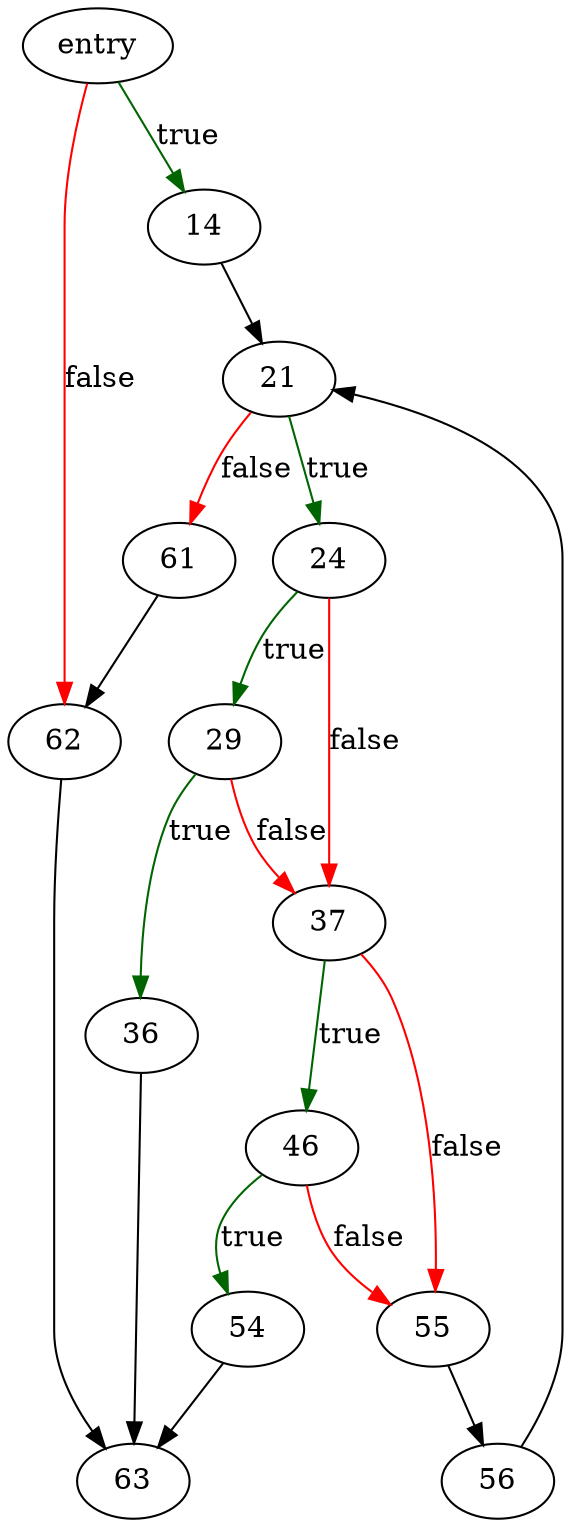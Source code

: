 digraph "sqlite3WalkSelectFrom" {
	// Node definitions.
	2 [label=entry];
	14;
	21;
	24;
	29;
	36;
	37;
	46;
	54;
	55;
	56;
	61;
	62;
	63;

	// Edge definitions.
	2 -> 14 [
		color=darkgreen
		label=true
	];
	2 -> 62 [
		color=red
		label=false
	];
	14 -> 21;
	21 -> 24 [
		color=darkgreen
		label=true
	];
	21 -> 61 [
		color=red
		label=false
	];
	24 -> 29 [
		color=darkgreen
		label=true
	];
	24 -> 37 [
		color=red
		label=false
	];
	29 -> 36 [
		color=darkgreen
		label=true
	];
	29 -> 37 [
		color=red
		label=false
	];
	36 -> 63;
	37 -> 46 [
		color=darkgreen
		label=true
	];
	37 -> 55 [
		color=red
		label=false
	];
	46 -> 54 [
		color=darkgreen
		label=true
	];
	46 -> 55 [
		color=red
		label=false
	];
	54 -> 63;
	55 -> 56;
	56 -> 21;
	61 -> 62;
	62 -> 63;
}